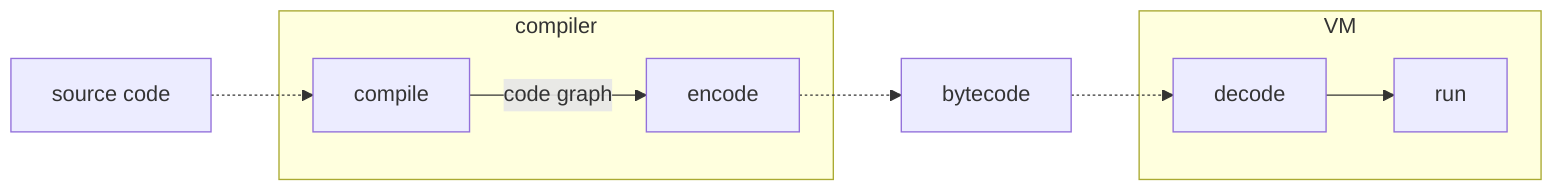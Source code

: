flowchart LR
  s[source code] -.-> compile

  subgraph compiler
    compile -->|code graph| encode
  end

  encode -.-> bytecode -.-> decode

  subgraph vm[VM]
    decode --> run
  end